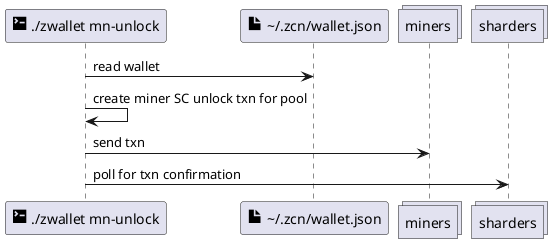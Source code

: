 @startuml
participant "<size:20><&terminal></size> ./zwallet mn-unlock" as cli
participant "<size:20><&file></size> \~/.zcn/wallet.json" as wallet
collections miners
collections sharders

cli -> wallet: read wallet
cli -> cli: create miner SC unlock txn for pool
cli -> miners: send txn
cli -> sharders: poll for txn confirmation

@enduml